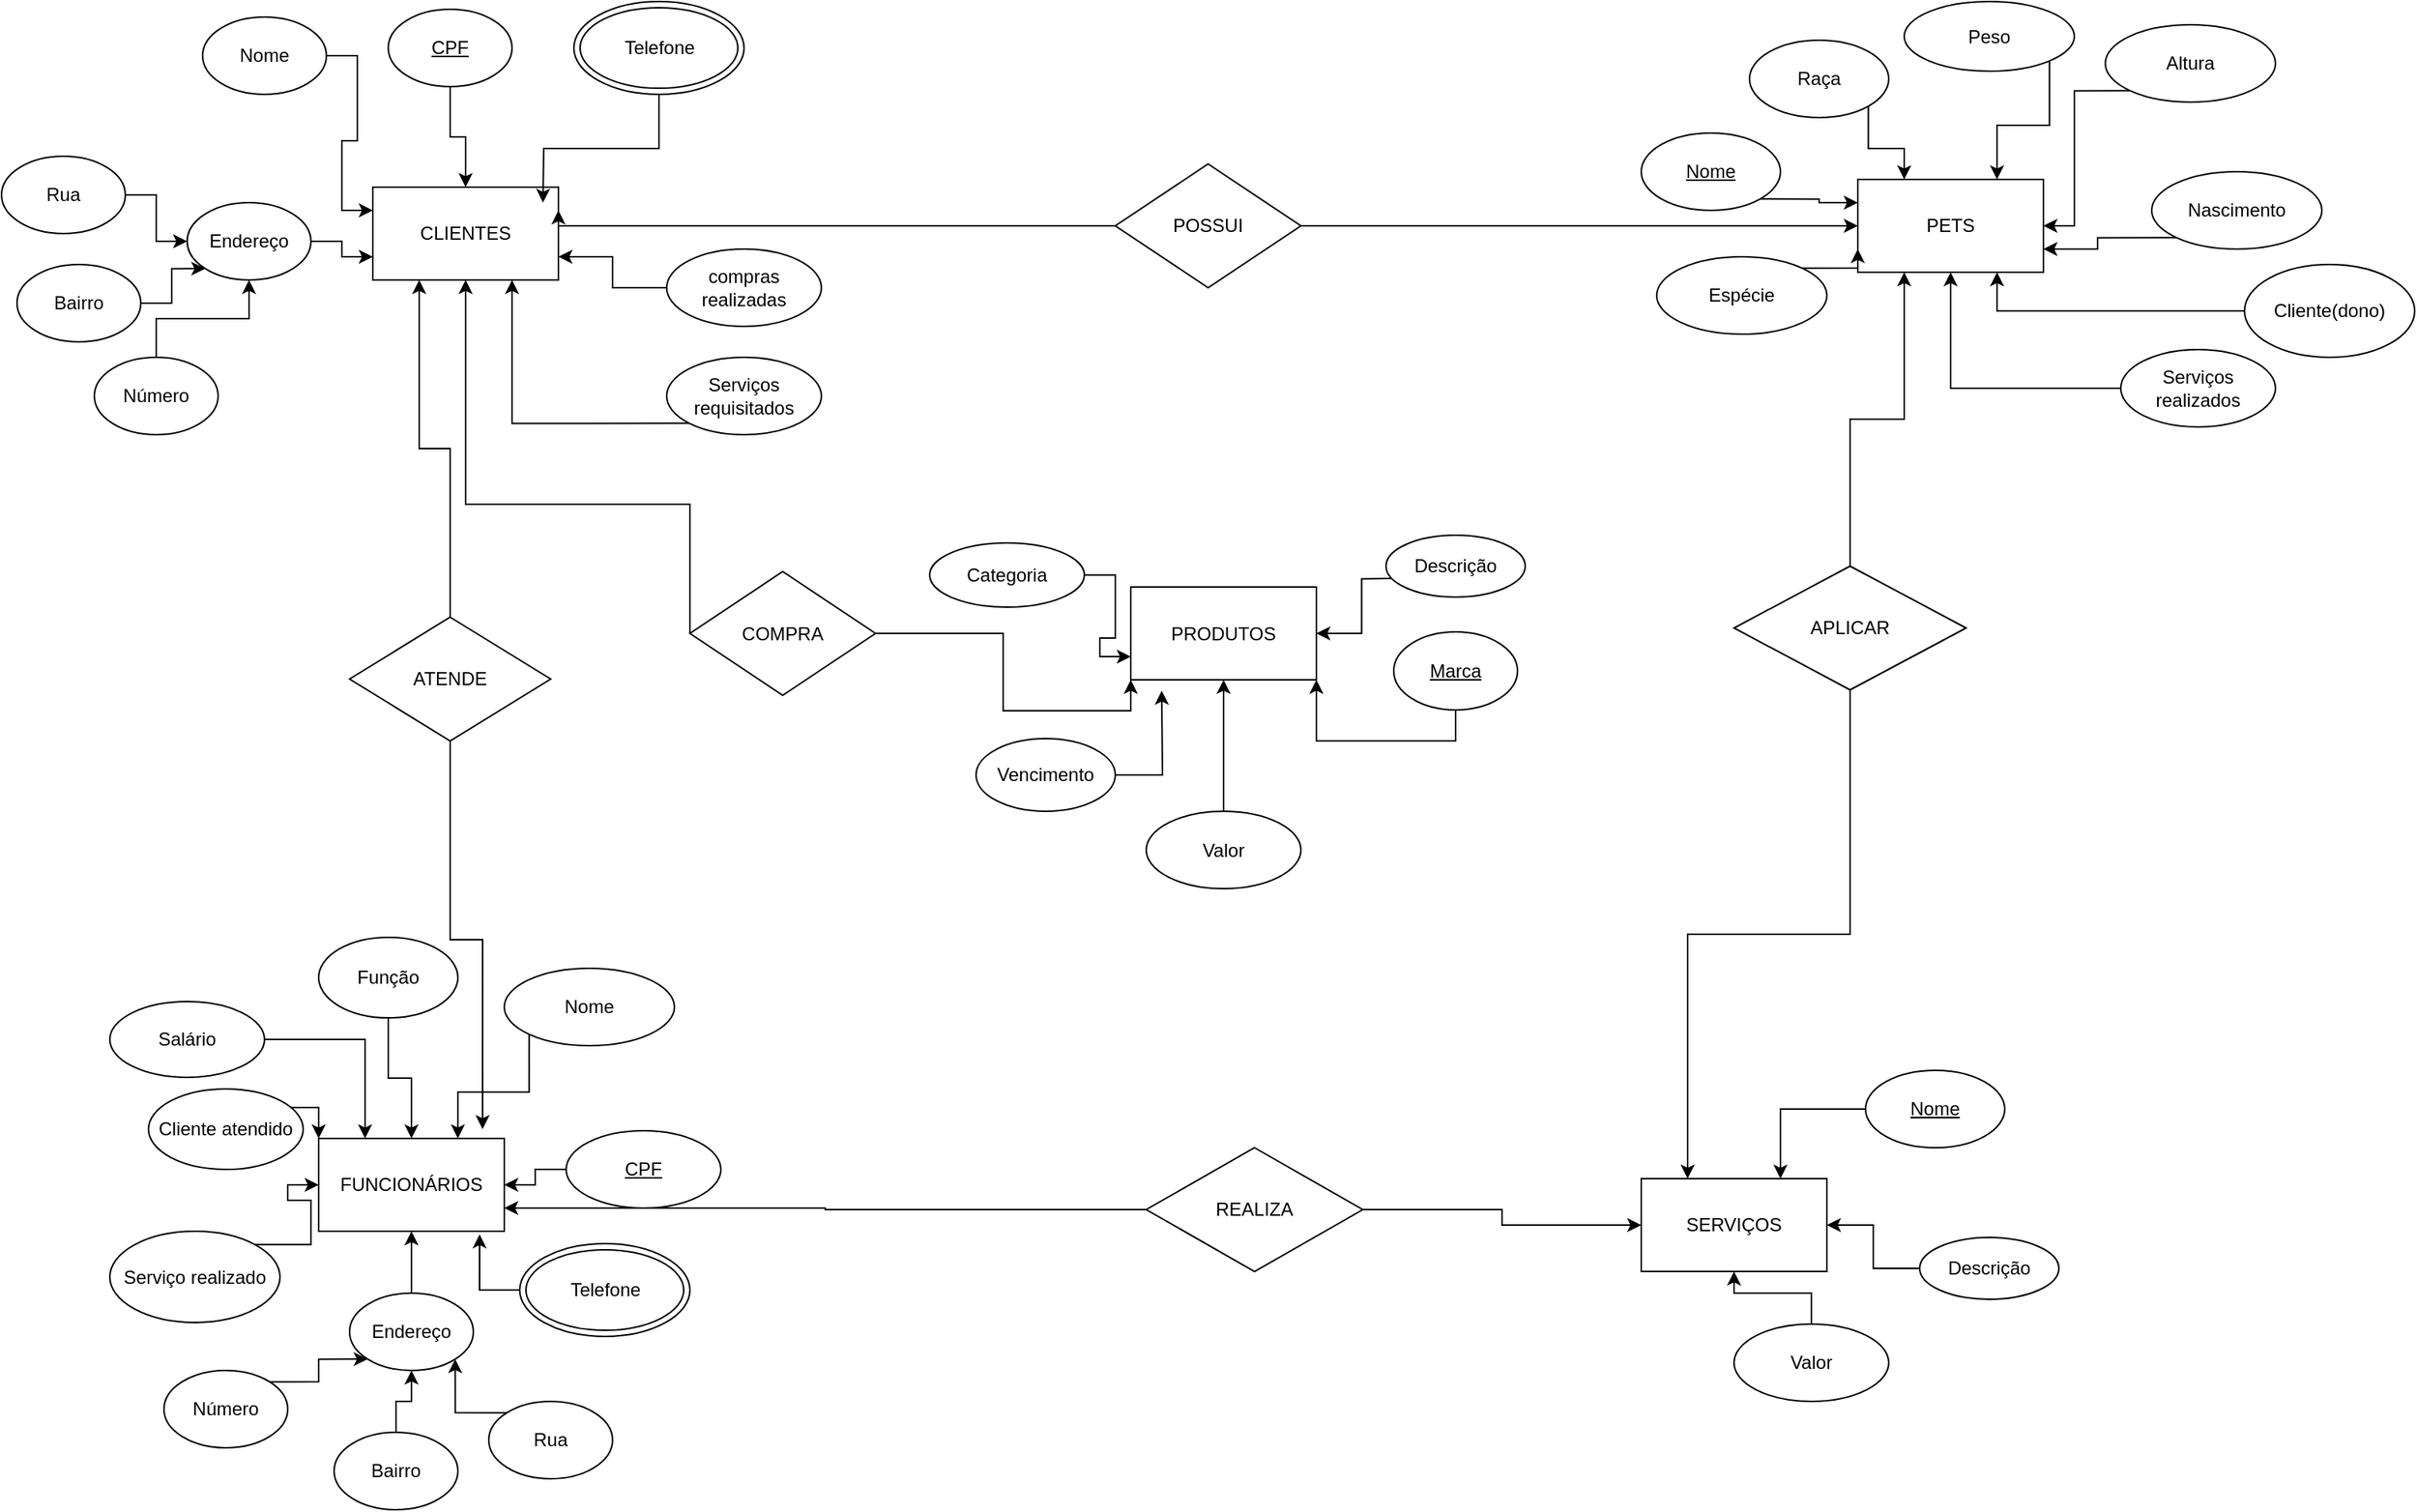 <mxfile version="14.5.1" type="github">
  <diagram name="Page-1" id="e7e014a7-5840-1c2e-5031-d8a46d1fe8dd">
    <mxGraphModel dx="3385" dy="898" grid="1" gridSize="10" guides="1" tooltips="1" connect="1" arrows="1" fold="1" page="1" pageScale="1" pageWidth="1169" pageHeight="826" background="#ffffff" math="0" shadow="0">
      <root>
        <mxCell id="0" />
        <mxCell id="1" parent="0" />
        <mxCell id="uoU9AajrR2amF2qVdHtz-41" value="CLIENTES" style="rounded=0;whiteSpace=wrap;html=1;" parent="1" vertex="1">
          <mxGeometry x="-160" y="135" width="120" height="60" as="geometry" />
        </mxCell>
        <mxCell id="uoU9AajrR2amF2qVdHtz-42" value="PETS" style="rounded=0;whiteSpace=wrap;html=1;" parent="1" vertex="1">
          <mxGeometry x="800" y="130" width="120" height="60" as="geometry" />
        </mxCell>
        <mxCell id="uoU9AajrR2amF2qVdHtz-43" value="FUNCIONÁRIOS" style="rounded=0;whiteSpace=wrap;html=1;" parent="1" vertex="1">
          <mxGeometry x="-195" y="750" width="120" height="60" as="geometry" />
        </mxCell>
        <mxCell id="uoU9AajrR2amF2qVdHtz-81" style="edgeStyle=orthogonalEdgeStyle;rounded=0;orthogonalLoop=1;jettySize=auto;html=1;exitX=1;exitY=0.5;exitDx=0;exitDy=0;entryX=0;entryY=0.25;entryDx=0;entryDy=0;" parent="1" source="uoU9AajrR2amF2qVdHtz-44" target="uoU9AajrR2amF2qVdHtz-41" edge="1">
          <mxGeometry relative="1" as="geometry" />
        </mxCell>
        <mxCell id="uoU9AajrR2amF2qVdHtz-44" value="Nome" style="ellipse;whiteSpace=wrap;html=1;" parent="1" vertex="1">
          <mxGeometry x="-270" y="25" width="80" height="50" as="geometry" />
        </mxCell>
        <mxCell id="uoU9AajrR2amF2qVdHtz-82" style="edgeStyle=orthogonalEdgeStyle;rounded=0;orthogonalLoop=1;jettySize=auto;html=1;exitX=0.5;exitY=1;exitDx=0;exitDy=0;entryX=0.5;entryY=0;entryDx=0;entryDy=0;" parent="1" source="uoU9AajrR2amF2qVdHtz-45" target="uoU9AajrR2amF2qVdHtz-41" edge="1">
          <mxGeometry relative="1" as="geometry" />
        </mxCell>
        <mxCell id="uoU9AajrR2amF2qVdHtz-45" value="&lt;u&gt;CPF&lt;/u&gt;" style="ellipse;whiteSpace=wrap;html=1;" parent="1" vertex="1">
          <mxGeometry x="-150" y="20" width="80" height="50" as="geometry" />
        </mxCell>
        <mxCell id="uoU9AajrR2amF2qVdHtz-80" style="edgeStyle=orthogonalEdgeStyle;rounded=0;orthogonalLoop=1;jettySize=auto;html=1;exitX=1;exitY=0.5;exitDx=0;exitDy=0;entryX=0;entryY=0.75;entryDx=0;entryDy=0;" parent="1" source="uoU9AajrR2amF2qVdHtz-48" target="uoU9AajrR2amF2qVdHtz-41" edge="1">
          <mxGeometry relative="1" as="geometry" />
        </mxCell>
        <mxCell id="uoU9AajrR2amF2qVdHtz-48" value="Endereço" style="ellipse;whiteSpace=wrap;html=1;" parent="1" vertex="1">
          <mxGeometry x="-280" y="145" width="80" height="50" as="geometry" />
        </mxCell>
        <mxCell id="uoU9AajrR2amF2qVdHtz-77" style="edgeStyle=orthogonalEdgeStyle;rounded=0;orthogonalLoop=1;jettySize=auto;html=1;exitX=1;exitY=0.5;exitDx=0;exitDy=0;entryX=0;entryY=0.5;entryDx=0;entryDy=0;" parent="1" source="uoU9AajrR2amF2qVdHtz-49" target="uoU9AajrR2amF2qVdHtz-48" edge="1">
          <mxGeometry relative="1" as="geometry" />
        </mxCell>
        <mxCell id="uoU9AajrR2amF2qVdHtz-49" value="Rua" style="ellipse;whiteSpace=wrap;html=1;" parent="1" vertex="1">
          <mxGeometry x="-400" y="115" width="80" height="50" as="geometry" />
        </mxCell>
        <mxCell id="uoU9AajrR2amF2qVdHtz-78" style="edgeStyle=orthogonalEdgeStyle;rounded=0;orthogonalLoop=1;jettySize=auto;html=1;exitX=1;exitY=0.5;exitDx=0;exitDy=0;entryX=0;entryY=1;entryDx=0;entryDy=0;" parent="1" source="uoU9AajrR2amF2qVdHtz-50" target="uoU9AajrR2amF2qVdHtz-48" edge="1">
          <mxGeometry relative="1" as="geometry" />
        </mxCell>
        <mxCell id="uoU9AajrR2amF2qVdHtz-50" value="Bairro" style="ellipse;whiteSpace=wrap;html=1;" parent="1" vertex="1">
          <mxGeometry x="-390" y="185" width="80" height="50" as="geometry" />
        </mxCell>
        <mxCell id="uoU9AajrR2amF2qVdHtz-79" style="edgeStyle=orthogonalEdgeStyle;rounded=0;orthogonalLoop=1;jettySize=auto;html=1;exitX=0.5;exitY=0;exitDx=0;exitDy=0;entryX=0.5;entryY=1;entryDx=0;entryDy=0;" parent="1" source="uoU9AajrR2amF2qVdHtz-51" target="uoU9AajrR2amF2qVdHtz-48" edge="1">
          <mxGeometry relative="1" as="geometry" />
        </mxCell>
        <mxCell id="uoU9AajrR2amF2qVdHtz-51" value="Número" style="ellipse;whiteSpace=wrap;html=1;" parent="1" vertex="1">
          <mxGeometry x="-340" y="245" width="80" height="50" as="geometry" />
        </mxCell>
        <mxCell id="uoU9AajrR2amF2qVdHtz-83" style="edgeStyle=orthogonalEdgeStyle;rounded=0;orthogonalLoop=1;jettySize=auto;html=1;exitX=0.5;exitY=1;exitDx=0;exitDy=0;" parent="1" source="uoU9AajrR2amF2qVdHtz-53" edge="1">
          <mxGeometry relative="1" as="geometry">
            <mxPoint x="-50" y="145" as="targetPoint" />
          </mxGeometry>
        </mxCell>
        <mxCell id="uoU9AajrR2amF2qVdHtz-53" value="Telefone" style="ellipse;html=1;shape=endState;fillColor=#FFFFFF;strokeColor=#000000;shadow=0;" parent="1" vertex="1">
          <mxGeometry x="-30" y="15" width="110" height="60" as="geometry" />
        </mxCell>
        <mxCell id="uoU9AajrR2amF2qVdHtz-95" style="edgeStyle=orthogonalEdgeStyle;rounded=0;orthogonalLoop=1;jettySize=auto;html=1;exitX=0;exitY=0.5;exitDx=0;exitDy=0;entryX=0.5;entryY=1;entryDx=0;entryDy=0;" parent="1" source="uoU9AajrR2amF2qVdHtz-54" target="uoU9AajrR2amF2qVdHtz-42" edge="1">
          <mxGeometry relative="1" as="geometry" />
        </mxCell>
        <mxCell id="uoU9AajrR2amF2qVdHtz-54" value="Serviços realizados" style="ellipse;whiteSpace=wrap;html=1;shadow=0;strokeColor=#000000;fillColor=#FFFFFF;" parent="1" vertex="1">
          <mxGeometry x="970" y="240" width="100" height="50" as="geometry" />
        </mxCell>
        <mxCell id="uoU9AajrR2amF2qVdHtz-94" style="edgeStyle=orthogonalEdgeStyle;rounded=0;orthogonalLoop=1;jettySize=auto;html=1;exitX=0;exitY=0.5;exitDx=0;exitDy=0;entryX=0.75;entryY=1;entryDx=0;entryDy=0;" parent="1" source="uoU9AajrR2amF2qVdHtz-55" target="uoU9AajrR2amF2qVdHtz-42" edge="1">
          <mxGeometry relative="1" as="geometry" />
        </mxCell>
        <mxCell id="uoU9AajrR2amF2qVdHtz-55" value="Cliente(dono)" style="ellipse;whiteSpace=wrap;html=1;shadow=0;strokeColor=#000000;fillColor=#FFFFFF;" parent="1" vertex="1">
          <mxGeometry x="1050" y="185" width="110" height="60" as="geometry" />
        </mxCell>
        <mxCell id="uoU9AajrR2amF2qVdHtz-90" style="edgeStyle=orthogonalEdgeStyle;rounded=0;orthogonalLoop=1;jettySize=auto;html=1;exitX=1;exitY=1;exitDx=0;exitDy=0;entryX=0.75;entryY=0;entryDx=0;entryDy=0;" parent="1" source="uoU9AajrR2amF2qVdHtz-56" target="uoU9AajrR2amF2qVdHtz-42" edge="1">
          <mxGeometry relative="1" as="geometry" />
        </mxCell>
        <mxCell id="uoU9AajrR2amF2qVdHtz-56" value="Peso" style="ellipse;whiteSpace=wrap;html=1;shadow=0;strokeColor=#000000;fillColor=#FFFFFF;" parent="1" vertex="1">
          <mxGeometry x="830" y="15" width="110" height="45" as="geometry" />
        </mxCell>
        <mxCell id="uoU9AajrR2amF2qVdHtz-91" style="edgeStyle=orthogonalEdgeStyle;rounded=0;orthogonalLoop=1;jettySize=auto;html=1;exitX=0;exitY=1;exitDx=0;exitDy=0;entryX=1;entryY=0.5;entryDx=0;entryDy=0;" parent="1" source="uoU9AajrR2amF2qVdHtz-57" target="uoU9AajrR2amF2qVdHtz-42" edge="1">
          <mxGeometry relative="1" as="geometry">
            <mxPoint x="930" y="160" as="targetPoint" />
          </mxGeometry>
        </mxCell>
        <mxCell id="uoU9AajrR2amF2qVdHtz-57" value="Altura" style="ellipse;whiteSpace=wrap;html=1;shadow=0;strokeColor=#000000;fillColor=#FFFFFF;" parent="1" vertex="1">
          <mxGeometry x="960" y="30" width="110" height="50" as="geometry" />
        </mxCell>
        <mxCell id="uoU9AajrR2amF2qVdHtz-92" style="edgeStyle=orthogonalEdgeStyle;rounded=0;orthogonalLoop=1;jettySize=auto;html=1;exitX=0;exitY=1;exitDx=0;exitDy=0;entryX=1;entryY=0.75;entryDx=0;entryDy=0;" parent="1" source="uoU9AajrR2amF2qVdHtz-58" target="uoU9AajrR2amF2qVdHtz-42" edge="1">
          <mxGeometry relative="1" as="geometry" />
        </mxCell>
        <mxCell id="uoU9AajrR2amF2qVdHtz-58" value="Nascimento" style="ellipse;whiteSpace=wrap;html=1;shadow=0;strokeColor=#000000;fillColor=#FFFFFF;" parent="1" vertex="1">
          <mxGeometry x="990" y="125" width="110" height="50" as="geometry" />
        </mxCell>
        <mxCell id="uoU9AajrR2amF2qVdHtz-93" style="edgeStyle=orthogonalEdgeStyle;rounded=0;orthogonalLoop=1;jettySize=auto;html=1;exitX=1;exitY=0;exitDx=0;exitDy=0;entryX=0;entryY=0.75;entryDx=0;entryDy=0;" parent="1" source="uoU9AajrR2amF2qVdHtz-59" target="uoU9AajrR2amF2qVdHtz-42" edge="1">
          <mxGeometry relative="1" as="geometry" />
        </mxCell>
        <mxCell id="uoU9AajrR2amF2qVdHtz-59" value="Espécie" style="ellipse;whiteSpace=wrap;html=1;shadow=0;strokeColor=#000000;fillColor=#FFFFFF;" parent="1" vertex="1">
          <mxGeometry x="670" y="180" width="110" height="50" as="geometry" />
        </mxCell>
        <mxCell id="uoU9AajrR2amF2qVdHtz-89" style="edgeStyle=orthogonalEdgeStyle;rounded=0;orthogonalLoop=1;jettySize=auto;html=1;exitX=1;exitY=1;exitDx=0;exitDy=0;entryX=0.25;entryY=0;entryDx=0;entryDy=0;" parent="1" source="uoU9AajrR2amF2qVdHtz-60" target="uoU9AajrR2amF2qVdHtz-42" edge="1">
          <mxGeometry relative="1" as="geometry" />
        </mxCell>
        <mxCell id="uoU9AajrR2amF2qVdHtz-60" value="Raça" style="ellipse;whiteSpace=wrap;html=1;shadow=0;strokeColor=#000000;fillColor=#FFFFFF;" parent="1" vertex="1">
          <mxGeometry x="730" y="40" width="90" height="50" as="geometry" />
        </mxCell>
        <mxCell id="uoU9AajrR2amF2qVdHtz-88" style="edgeStyle=orthogonalEdgeStyle;rounded=0;orthogonalLoop=1;jettySize=auto;html=1;exitX=1;exitY=1;exitDx=0;exitDy=0;entryX=0;entryY=0.25;entryDx=0;entryDy=0;" parent="1" source="uoU9AajrR2amF2qVdHtz-61" target="uoU9AajrR2amF2qVdHtz-42" edge="1">
          <mxGeometry relative="1" as="geometry" />
        </mxCell>
        <mxCell id="uoU9AajrR2amF2qVdHtz-61" value="&lt;u&gt;Nome&lt;/u&gt;" style="ellipse;whiteSpace=wrap;html=1;shadow=0;strokeColor=#000000;fillColor=#FFFFFF;" parent="1" vertex="1">
          <mxGeometry x="660" y="100" width="90" height="50" as="geometry" />
        </mxCell>
        <mxCell id="uoU9AajrR2amF2qVdHtz-111" style="edgeStyle=orthogonalEdgeStyle;rounded=0;orthogonalLoop=1;jettySize=auto;html=1;exitX=1;exitY=0;exitDx=0;exitDy=0;entryX=0;entryY=0;entryDx=0;entryDy=0;" parent="1" target="uoU9AajrR2amF2qVdHtz-43" edge="1">
          <mxGeometry relative="1" as="geometry">
            <mxPoint x="-264.645" y="743.615" as="sourcePoint" />
          </mxGeometry>
        </mxCell>
        <mxCell id="uoU9AajrR2amF2qVdHtz-64" value="Cliente atendido" style="ellipse;whiteSpace=wrap;html=1;shadow=0;strokeColor=#000000;fillColor=#FFFFFF;" parent="1" vertex="1">
          <mxGeometry x="-305" y="718" width="100" height="52" as="geometry" />
        </mxCell>
        <mxCell id="uoU9AajrR2amF2qVdHtz-110" style="edgeStyle=orthogonalEdgeStyle;rounded=0;orthogonalLoop=1;jettySize=auto;html=1;exitX=1;exitY=0;exitDx=0;exitDy=0;entryX=0;entryY=0.5;entryDx=0;entryDy=0;" parent="1" source="uoU9AajrR2amF2qVdHtz-65" target="uoU9AajrR2amF2qVdHtz-43" edge="1">
          <mxGeometry relative="1" as="geometry" />
        </mxCell>
        <mxCell id="uoU9AajrR2amF2qVdHtz-65" value="Serviço realizado" style="ellipse;whiteSpace=wrap;html=1;shadow=0;strokeColor=#000000;fillColor=#FFFFFF;" parent="1" vertex="1">
          <mxGeometry x="-330" y="810" width="110" height="59" as="geometry" />
        </mxCell>
        <mxCell id="uoU9AajrR2amF2qVdHtz-112" style="edgeStyle=orthogonalEdgeStyle;rounded=0;orthogonalLoop=1;jettySize=auto;html=1;exitX=1;exitY=0.5;exitDx=0;exitDy=0;entryX=0.25;entryY=0;entryDx=0;entryDy=0;" parent="1" source="uoU9AajrR2amF2qVdHtz-66" target="uoU9AajrR2amF2qVdHtz-43" edge="1">
          <mxGeometry relative="1" as="geometry" />
        </mxCell>
        <mxCell id="uoU9AajrR2amF2qVdHtz-66" value="Salário" style="ellipse;whiteSpace=wrap;html=1;shadow=0;strokeColor=#000000;fillColor=#FFFFFF;" parent="1" vertex="1">
          <mxGeometry x="-330" y="661.5" width="100" height="49" as="geometry" />
        </mxCell>
        <mxCell id="uoU9AajrR2amF2qVdHtz-104" style="edgeStyle=orthogonalEdgeStyle;rounded=0;orthogonalLoop=1;jettySize=auto;html=1;exitX=0;exitY=0.5;exitDx=0;exitDy=0;entryX=1;entryY=0.5;entryDx=0;entryDy=0;" parent="1" source="uoU9AajrR2amF2qVdHtz-68" target="uoU9AajrR2amF2qVdHtz-43" edge="1">
          <mxGeometry relative="1" as="geometry" />
        </mxCell>
        <mxCell id="uoU9AajrR2amF2qVdHtz-68" value="&lt;u&gt;CPF&lt;/u&gt;" style="ellipse;whiteSpace=wrap;html=1;shadow=0;strokeColor=#000000;fillColor=#FFFFFF;" parent="1" vertex="1">
          <mxGeometry x="-35" y="745" width="100" height="50" as="geometry" />
        </mxCell>
        <mxCell id="uoU9AajrR2amF2qVdHtz-103" style="edgeStyle=orthogonalEdgeStyle;rounded=0;orthogonalLoop=1;jettySize=auto;html=1;exitX=0.5;exitY=1;exitDx=0;exitDy=0;" parent="1" source="uoU9AajrR2amF2qVdHtz-69" target="uoU9AajrR2amF2qVdHtz-43" edge="1">
          <mxGeometry relative="1" as="geometry" />
        </mxCell>
        <mxCell id="uoU9AajrR2amF2qVdHtz-69" value="Função" style="ellipse;whiteSpace=wrap;html=1;shadow=0;strokeColor=#000000;fillColor=#FFFFFF;" parent="1" vertex="1">
          <mxGeometry x="-195" y="620" width="90" height="52" as="geometry" />
        </mxCell>
        <mxCell id="uoU9AajrR2amF2qVdHtz-102" style="edgeStyle=orthogonalEdgeStyle;rounded=0;orthogonalLoop=1;jettySize=auto;html=1;exitX=0;exitY=1;exitDx=0;exitDy=0;entryX=0.75;entryY=0;entryDx=0;entryDy=0;" parent="1" source="uoU9AajrR2amF2qVdHtz-70" target="uoU9AajrR2amF2qVdHtz-43" edge="1">
          <mxGeometry relative="1" as="geometry" />
        </mxCell>
        <mxCell id="uoU9AajrR2amF2qVdHtz-70" value="Nome" style="ellipse;whiteSpace=wrap;html=1;shadow=0;strokeColor=#000000;fillColor=#FFFFFF;" parent="1" vertex="1">
          <mxGeometry x="-75" y="640" width="110" height="50" as="geometry" />
        </mxCell>
        <mxCell id="uoU9AajrR2amF2qVdHtz-71" value="PRODUTOS" style="rounded=0;whiteSpace=wrap;html=1;shadow=0;strokeColor=#000000;fillColor=#FFFFFF;" parent="1" vertex="1">
          <mxGeometry x="330" y="393.5" width="120" height="60" as="geometry" />
        </mxCell>
        <mxCell id="uoU9AajrR2amF2qVdHtz-138" style="edgeStyle=orthogonalEdgeStyle;rounded=0;orthogonalLoop=1;jettySize=auto;html=1;exitX=0;exitY=1;exitDx=0;exitDy=0;entryX=1;entryY=0.5;entryDx=0;entryDy=0;" parent="1" target="uoU9AajrR2amF2qVdHtz-71" edge="1">
          <mxGeometry relative="1" as="geometry">
            <mxPoint x="508.54" y="387.8" as="sourcePoint" />
          </mxGeometry>
        </mxCell>
        <mxCell id="uoU9AajrR2amF2qVdHtz-72" value="Descrição" style="ellipse;whiteSpace=wrap;html=1;shadow=0;strokeColor=#000000;fillColor=#FFFFFF;" parent="1" vertex="1">
          <mxGeometry x="495" y="360" width="90" height="40" as="geometry" />
        </mxCell>
        <mxCell id="uoU9AajrR2amF2qVdHtz-118" style="edgeStyle=orthogonalEdgeStyle;rounded=0;orthogonalLoop=1;jettySize=auto;html=1;exitX=0.5;exitY=1;exitDx=0;exitDy=0;entryX=1;entryY=1;entryDx=0;entryDy=0;" parent="1" source="uoU9AajrR2amF2qVdHtz-73" target="uoU9AajrR2amF2qVdHtz-71" edge="1">
          <mxGeometry relative="1" as="geometry">
            <mxPoint x="430" y="390.5" as="targetPoint" />
          </mxGeometry>
        </mxCell>
        <mxCell id="uoU9AajrR2amF2qVdHtz-73" value="&lt;u&gt;Marca&lt;/u&gt;" style="ellipse;whiteSpace=wrap;html=1;shadow=0;strokeColor=#000000;fillColor=#FFFFFF;" parent="1" vertex="1">
          <mxGeometry x="500" y="422.5" width="80" height="50.5" as="geometry" />
        </mxCell>
        <mxCell id="uoU9AajrR2amF2qVdHtz-119" style="edgeStyle=orthogonalEdgeStyle;rounded=0;orthogonalLoop=1;jettySize=auto;html=1;exitX=1;exitY=0.5;exitDx=0;exitDy=0;" parent="1" source="uoU9AajrR2amF2qVdHtz-74" edge="1">
          <mxGeometry relative="1" as="geometry">
            <mxPoint x="350" y="460.5" as="targetPoint" />
          </mxGeometry>
        </mxCell>
        <mxCell id="uoU9AajrR2amF2qVdHtz-74" value="Vencimento" style="ellipse;whiteSpace=wrap;html=1;shadow=0;strokeColor=#000000;fillColor=#FFFFFF;" parent="1" vertex="1">
          <mxGeometry x="230" y="491.5" width="90" height="47" as="geometry" />
        </mxCell>
        <mxCell id="uoU9AajrR2amF2qVdHtz-114" style="edgeStyle=orthogonalEdgeStyle;rounded=0;orthogonalLoop=1;jettySize=auto;html=1;exitX=1;exitY=0.5;exitDx=0;exitDy=0;entryX=0;entryY=0.75;entryDx=0;entryDy=0;" parent="1" source="uoU9AajrR2amF2qVdHtz-75" target="uoU9AajrR2amF2qVdHtz-71" edge="1">
          <mxGeometry relative="1" as="geometry" />
        </mxCell>
        <mxCell id="uoU9AajrR2amF2qVdHtz-75" value="Categoria" style="ellipse;whiteSpace=wrap;html=1;shadow=0;strokeColor=#000000;fillColor=#FFFFFF;" parent="1" vertex="1">
          <mxGeometry x="200" y="365" width="100" height="41.5" as="geometry" />
        </mxCell>
        <mxCell id="uoU9AajrR2amF2qVdHtz-117" style="edgeStyle=orthogonalEdgeStyle;rounded=0;orthogonalLoop=1;jettySize=auto;html=1;exitX=0.5;exitY=0;exitDx=0;exitDy=0;" parent="1" source="uoU9AajrR2amF2qVdHtz-76" target="uoU9AajrR2amF2qVdHtz-71" edge="1">
          <mxGeometry relative="1" as="geometry" />
        </mxCell>
        <mxCell id="uoU9AajrR2amF2qVdHtz-76" value="Valor" style="ellipse;whiteSpace=wrap;html=1;shadow=0;strokeColor=#000000;fillColor=#FFFFFF;" parent="1" vertex="1">
          <mxGeometry x="340" y="538.5" width="100" height="50" as="geometry" />
        </mxCell>
        <mxCell id="uoU9AajrR2amF2qVdHtz-86" style="edgeStyle=orthogonalEdgeStyle;rounded=0;orthogonalLoop=1;jettySize=auto;html=1;exitX=0;exitY=0.5;exitDx=0;exitDy=0;entryX=1;entryY=0.75;entryDx=0;entryDy=0;" parent="1" source="uoU9AajrR2amF2qVdHtz-84" target="uoU9AajrR2amF2qVdHtz-41" edge="1">
          <mxGeometry relative="1" as="geometry" />
        </mxCell>
        <mxCell id="uoU9AajrR2amF2qVdHtz-84" value="compras realizadas" style="ellipse;whiteSpace=wrap;html=1;shadow=0;strokeColor=#000000;fillColor=#FFFFFF;" parent="1" vertex="1">
          <mxGeometry x="30" y="175" width="100" height="50" as="geometry" />
        </mxCell>
        <mxCell id="uoU9AajrR2amF2qVdHtz-87" style="edgeStyle=orthogonalEdgeStyle;rounded=0;orthogonalLoop=1;jettySize=auto;html=1;exitX=0;exitY=1;exitDx=0;exitDy=0;entryX=0.75;entryY=1;entryDx=0;entryDy=0;" parent="1" source="uoU9AajrR2amF2qVdHtz-85" target="uoU9AajrR2amF2qVdHtz-41" edge="1">
          <mxGeometry relative="1" as="geometry" />
        </mxCell>
        <mxCell id="uoU9AajrR2amF2qVdHtz-85" value="Serviços requisitados" style="ellipse;whiteSpace=wrap;html=1;shadow=0;strokeColor=#000000;fillColor=#FFFFFF;" parent="1" vertex="1">
          <mxGeometry x="30" y="245" width="100" height="50" as="geometry" />
        </mxCell>
        <mxCell id="uoU9AajrR2amF2qVdHtz-105" style="edgeStyle=orthogonalEdgeStyle;rounded=0;orthogonalLoop=1;jettySize=auto;html=1;exitX=0;exitY=0.5;exitDx=0;exitDy=0;entryX=0.867;entryY=1.033;entryDx=0;entryDy=0;entryPerimeter=0;" parent="1" source="uoU9AajrR2amF2qVdHtz-96" target="uoU9AajrR2amF2qVdHtz-43" edge="1">
          <mxGeometry relative="1" as="geometry" />
        </mxCell>
        <mxCell id="uoU9AajrR2amF2qVdHtz-96" value="Telefone" style="ellipse;html=1;shape=endState;fillColor=#FFFFFF;strokeColor=#000000;shadow=0;" parent="1" vertex="1">
          <mxGeometry x="-65" y="818" width="110" height="60" as="geometry" />
        </mxCell>
        <mxCell id="uoU9AajrR2amF2qVdHtz-106" style="edgeStyle=orthogonalEdgeStyle;rounded=0;orthogonalLoop=1;jettySize=auto;html=1;exitX=0.5;exitY=0;exitDx=0;exitDy=0;entryX=0.5;entryY=1;entryDx=0;entryDy=0;" parent="1" source="uoU9AajrR2amF2qVdHtz-97" target="uoU9AajrR2amF2qVdHtz-43" edge="1">
          <mxGeometry relative="1" as="geometry">
            <mxPoint x="-135" y="820" as="targetPoint" />
          </mxGeometry>
        </mxCell>
        <mxCell id="uoU9AajrR2amF2qVdHtz-97" value="Endereço" style="ellipse;whiteSpace=wrap;html=1;" parent="1" vertex="1">
          <mxGeometry x="-175" y="850" width="80" height="50" as="geometry" />
        </mxCell>
        <mxCell id="uoU9AajrR2amF2qVdHtz-109" style="edgeStyle=orthogonalEdgeStyle;rounded=0;orthogonalLoop=1;jettySize=auto;html=1;exitX=0;exitY=0;exitDx=0;exitDy=0;entryX=1;entryY=1;entryDx=0;entryDy=0;" parent="1" source="uoU9AajrR2amF2qVdHtz-98" target="uoU9AajrR2amF2qVdHtz-97" edge="1">
          <mxGeometry relative="1" as="geometry" />
        </mxCell>
        <mxCell id="uoU9AajrR2amF2qVdHtz-98" value="Rua" style="ellipse;whiteSpace=wrap;html=1;" parent="1" vertex="1">
          <mxGeometry x="-85" y="920" width="80" height="50" as="geometry" />
        </mxCell>
        <mxCell id="uoU9AajrR2amF2qVdHtz-108" style="edgeStyle=orthogonalEdgeStyle;rounded=0;orthogonalLoop=1;jettySize=auto;html=1;exitX=0.5;exitY=0;exitDx=0;exitDy=0;entryX=0.5;entryY=1;entryDx=0;entryDy=0;" parent="1" source="uoU9AajrR2amF2qVdHtz-99" target="uoU9AajrR2amF2qVdHtz-97" edge="1">
          <mxGeometry relative="1" as="geometry" />
        </mxCell>
        <mxCell id="uoU9AajrR2amF2qVdHtz-99" value="Bairro" style="ellipse;whiteSpace=wrap;html=1;" parent="1" vertex="1">
          <mxGeometry x="-185" y="940" width="80" height="50" as="geometry" />
        </mxCell>
        <mxCell id="uoU9AajrR2amF2qVdHtz-107" style="edgeStyle=orthogonalEdgeStyle;rounded=0;orthogonalLoop=1;jettySize=auto;html=1;exitX=1;exitY=0;exitDx=0;exitDy=0;entryX=0;entryY=1;entryDx=0;entryDy=0;" parent="1" source="uoU9AajrR2amF2qVdHtz-100" target="uoU9AajrR2amF2qVdHtz-97" edge="1">
          <mxGeometry relative="1" as="geometry" />
        </mxCell>
        <mxCell id="uoU9AajrR2amF2qVdHtz-100" value="Número" style="ellipse;whiteSpace=wrap;html=1;" parent="1" vertex="1">
          <mxGeometry x="-295" y="900" width="80" height="50" as="geometry" />
        </mxCell>
        <mxCell id="uoU9AajrR2amF2qVdHtz-120" value="SERVIÇOS" style="rounded=0;whiteSpace=wrap;html=1;shadow=0;strokeColor=#000000;fillColor=#FFFFFF;" parent="1" vertex="1">
          <mxGeometry x="660" y="776" width="120" height="60" as="geometry" />
        </mxCell>
        <mxCell id="uoU9AajrR2amF2qVdHtz-126" style="edgeStyle=orthogonalEdgeStyle;rounded=0;orthogonalLoop=1;jettySize=auto;html=1;exitX=0;exitY=0.5;exitDx=0;exitDy=0;entryX=0.75;entryY=0;entryDx=0;entryDy=0;" parent="1" source="uoU9AajrR2amF2qVdHtz-121" target="uoU9AajrR2amF2qVdHtz-120" edge="1">
          <mxGeometry relative="1" as="geometry" />
        </mxCell>
        <mxCell id="uoU9AajrR2amF2qVdHtz-121" value="&lt;u&gt;Nome&lt;/u&gt;" style="ellipse;whiteSpace=wrap;html=1;shadow=0;strokeColor=#000000;fillColor=#FFFFFF;" parent="1" vertex="1">
          <mxGeometry x="805" y="706" width="90" height="50" as="geometry" />
        </mxCell>
        <mxCell id="uoU9AajrR2amF2qVdHtz-125" style="edgeStyle=orthogonalEdgeStyle;rounded=0;orthogonalLoop=1;jettySize=auto;html=1;exitX=0;exitY=0.5;exitDx=0;exitDy=0;entryX=1;entryY=0.5;entryDx=0;entryDy=0;" parent="1" source="uoU9AajrR2amF2qVdHtz-122" target="uoU9AajrR2amF2qVdHtz-120" edge="1">
          <mxGeometry relative="1" as="geometry" />
        </mxCell>
        <mxCell id="uoU9AajrR2amF2qVdHtz-122" value="Descrição" style="ellipse;whiteSpace=wrap;html=1;shadow=0;strokeColor=#000000;fillColor=#FFFFFF;" parent="1" vertex="1">
          <mxGeometry x="840" y="814" width="90" height="40" as="geometry" />
        </mxCell>
        <mxCell id="uoU9AajrR2amF2qVdHtz-124" style="edgeStyle=orthogonalEdgeStyle;rounded=0;orthogonalLoop=1;jettySize=auto;html=1;exitX=0.5;exitY=0;exitDx=0;exitDy=0;entryX=0.5;entryY=1;entryDx=0;entryDy=0;" parent="1" source="uoU9AajrR2amF2qVdHtz-123" target="uoU9AajrR2amF2qVdHtz-120" edge="1">
          <mxGeometry relative="1" as="geometry" />
        </mxCell>
        <mxCell id="uoU9AajrR2amF2qVdHtz-123" value="Valor" style="ellipse;whiteSpace=wrap;html=1;shadow=0;strokeColor=#000000;fillColor=#FFFFFF;" parent="1" vertex="1">
          <mxGeometry x="720" y="870" width="100" height="50" as="geometry" />
        </mxCell>
        <mxCell id="uoU9AajrR2amF2qVdHtz-128" style="edgeStyle=orthogonalEdgeStyle;rounded=0;orthogonalLoop=1;jettySize=auto;html=1;exitX=0;exitY=0.5;exitDx=0;exitDy=0;entryX=1;entryY=0.25;entryDx=0;entryDy=0;" parent="1" source="uoU9AajrR2amF2qVdHtz-127" target="uoU9AajrR2amF2qVdHtz-41" edge="1">
          <mxGeometry relative="1" as="geometry">
            <mxPoint x="-20" y="155.333" as="targetPoint" />
            <Array as="points">
              <mxPoint x="-40" y="160" />
            </Array>
          </mxGeometry>
        </mxCell>
        <mxCell id="uoU9AajrR2amF2qVdHtz-129" style="edgeStyle=orthogonalEdgeStyle;rounded=0;orthogonalLoop=1;jettySize=auto;html=1;exitX=1;exitY=0.5;exitDx=0;exitDy=0;entryX=0;entryY=0.5;entryDx=0;entryDy=0;" parent="1" source="uoU9AajrR2amF2qVdHtz-127" target="uoU9AajrR2amF2qVdHtz-42" edge="1">
          <mxGeometry relative="1" as="geometry" />
        </mxCell>
        <mxCell id="uoU9AajrR2amF2qVdHtz-127" value="POSSUI" style="rhombus;whiteSpace=wrap;html=1;shadow=0;strokeColor=#000000;fillColor=#FFFFFF;" parent="1" vertex="1">
          <mxGeometry x="320" y="120" width="120" height="80" as="geometry" />
        </mxCell>
        <mxCell id="PasxMXEC_9DPVCOPdkUd-15" style="edgeStyle=orthogonalEdgeStyle;rounded=0;orthogonalLoop=1;jettySize=auto;html=1;exitX=1;exitY=0.5;exitDx=0;exitDy=0;entryX=0;entryY=1;entryDx=0;entryDy=0;" edge="1" parent="1" source="uoU9AajrR2amF2qVdHtz-137" target="uoU9AajrR2amF2qVdHtz-71">
          <mxGeometry relative="1" as="geometry" />
        </mxCell>
        <mxCell id="PasxMXEC_9DPVCOPdkUd-16" style="edgeStyle=orthogonalEdgeStyle;rounded=0;orthogonalLoop=1;jettySize=auto;html=1;exitX=0;exitY=0.5;exitDx=0;exitDy=0;entryX=0.5;entryY=1;entryDx=0;entryDy=0;" edge="1" parent="1" source="uoU9AajrR2amF2qVdHtz-137" target="uoU9AajrR2amF2qVdHtz-41">
          <mxGeometry relative="1" as="geometry">
            <Array as="points">
              <mxPoint x="45" y="340" />
              <mxPoint x="-100" y="340" />
            </Array>
          </mxGeometry>
        </mxCell>
        <mxCell id="uoU9AajrR2amF2qVdHtz-137" value="COMPRA" style="rhombus;whiteSpace=wrap;html=1;shadow=0;strokeColor=#000000;fillColor=#FFFFFF;" parent="1" vertex="1">
          <mxGeometry x="45" y="383.5" width="120" height="80" as="geometry" />
        </mxCell>
        <mxCell id="PasxMXEC_9DPVCOPdkUd-7" style="edgeStyle=orthogonalEdgeStyle;rounded=0;orthogonalLoop=1;jettySize=auto;html=1;exitX=0.5;exitY=1;exitDx=0;exitDy=0;entryX=0.883;entryY=-0.1;entryDx=0;entryDy=0;entryPerimeter=0;" edge="1" parent="1" source="PasxMXEC_9DPVCOPdkUd-1" target="uoU9AajrR2amF2qVdHtz-43">
          <mxGeometry relative="1" as="geometry" />
        </mxCell>
        <mxCell id="PasxMXEC_9DPVCOPdkUd-8" style="edgeStyle=orthogonalEdgeStyle;rounded=0;orthogonalLoop=1;jettySize=auto;html=1;exitX=0.5;exitY=0;exitDx=0;exitDy=0;entryX=0.25;entryY=1;entryDx=0;entryDy=0;" edge="1" parent="1" source="PasxMXEC_9DPVCOPdkUd-1" target="uoU9AajrR2amF2qVdHtz-41">
          <mxGeometry relative="1" as="geometry" />
        </mxCell>
        <mxCell id="PasxMXEC_9DPVCOPdkUd-1" value="ATENDE" style="rhombus;whiteSpace=wrap;html=1;" vertex="1" parent="1">
          <mxGeometry x="-175" y="413" width="130" height="80" as="geometry" />
        </mxCell>
        <mxCell id="PasxMXEC_9DPVCOPdkUd-10" style="edgeStyle=orthogonalEdgeStyle;rounded=0;orthogonalLoop=1;jettySize=auto;html=1;exitX=1;exitY=0.5;exitDx=0;exitDy=0;entryX=0;entryY=0.5;entryDx=0;entryDy=0;" edge="1" parent="1" source="PasxMXEC_9DPVCOPdkUd-9" target="uoU9AajrR2amF2qVdHtz-120">
          <mxGeometry relative="1" as="geometry">
            <mxPoint x="650" y="796" as="targetPoint" />
          </mxGeometry>
        </mxCell>
        <mxCell id="PasxMXEC_9DPVCOPdkUd-11" style="edgeStyle=orthogonalEdgeStyle;rounded=0;orthogonalLoop=1;jettySize=auto;html=1;exitX=0;exitY=0.5;exitDx=0;exitDy=0;entryX=1;entryY=0.75;entryDx=0;entryDy=0;" edge="1" parent="1" source="PasxMXEC_9DPVCOPdkUd-9" target="uoU9AajrR2amF2qVdHtz-43">
          <mxGeometry relative="1" as="geometry" />
        </mxCell>
        <mxCell id="PasxMXEC_9DPVCOPdkUd-9" value="REALIZA" style="rhombus;whiteSpace=wrap;html=1;" vertex="1" parent="1">
          <mxGeometry x="340" y="756" width="140" height="80" as="geometry" />
        </mxCell>
        <mxCell id="PasxMXEC_9DPVCOPdkUd-13" style="edgeStyle=orthogonalEdgeStyle;rounded=0;orthogonalLoop=1;jettySize=auto;html=1;exitX=0.5;exitY=0;exitDx=0;exitDy=0;entryX=0.25;entryY=1;entryDx=0;entryDy=0;" edge="1" parent="1" source="PasxMXEC_9DPVCOPdkUd-12" target="uoU9AajrR2amF2qVdHtz-42">
          <mxGeometry relative="1" as="geometry" />
        </mxCell>
        <mxCell id="PasxMXEC_9DPVCOPdkUd-14" style="edgeStyle=orthogonalEdgeStyle;rounded=0;orthogonalLoop=1;jettySize=auto;html=1;exitX=0.5;exitY=1;exitDx=0;exitDy=0;entryX=0.25;entryY=0;entryDx=0;entryDy=0;" edge="1" parent="1" source="PasxMXEC_9DPVCOPdkUd-12" target="uoU9AajrR2amF2qVdHtz-120">
          <mxGeometry relative="1" as="geometry" />
        </mxCell>
        <mxCell id="PasxMXEC_9DPVCOPdkUd-12" value="APLICAR" style="rhombus;whiteSpace=wrap;html=1;" vertex="1" parent="1">
          <mxGeometry x="720" y="380" width="150" height="80" as="geometry" />
        </mxCell>
      </root>
    </mxGraphModel>
  </diagram>
</mxfile>
